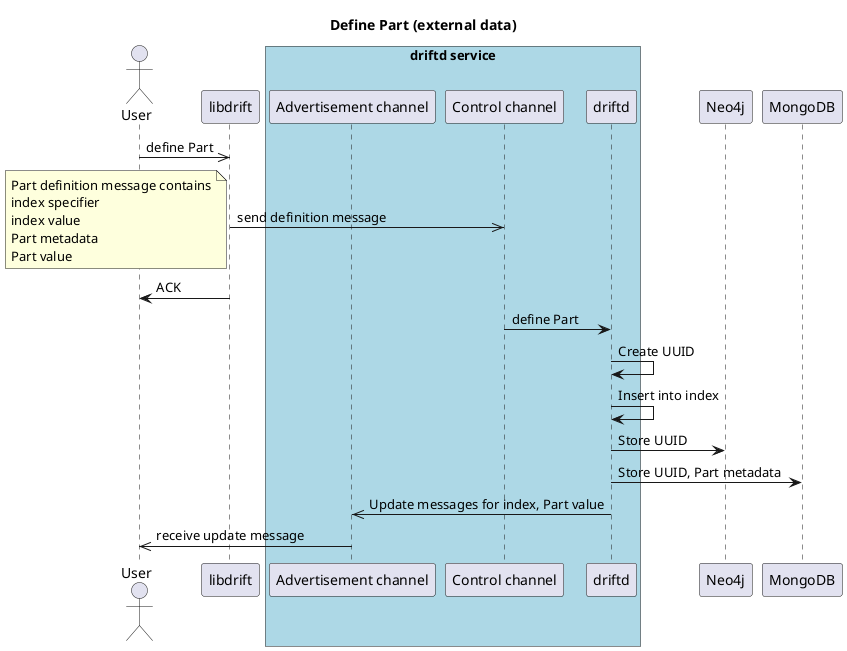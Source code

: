 @startuml defining2.png
title Define Part (external data)

actor User
participant "libdrift" as A

box "driftd service" #LightBlue

participant "Advertisement channel" as B
participant "Control channel" as C
participant "driftd" as D
end box

participant "Neo4j" as N
participant "MongoDB" as M


User ->> A: define Part
A ->> C : send definition message
note left
     Part definition message contains
     index specifier
     index value
     Part metadata
     Part value
end note    

A -> User : ACK
C -> D : define Part

D -> D : Create UUID
D -> D : Insert into index
D -> N : Store UUID
D -> M : Store UUID, Part metadata

D ->> B : Update messages for index, Part value

B ->> User : receive update message

@enduml

